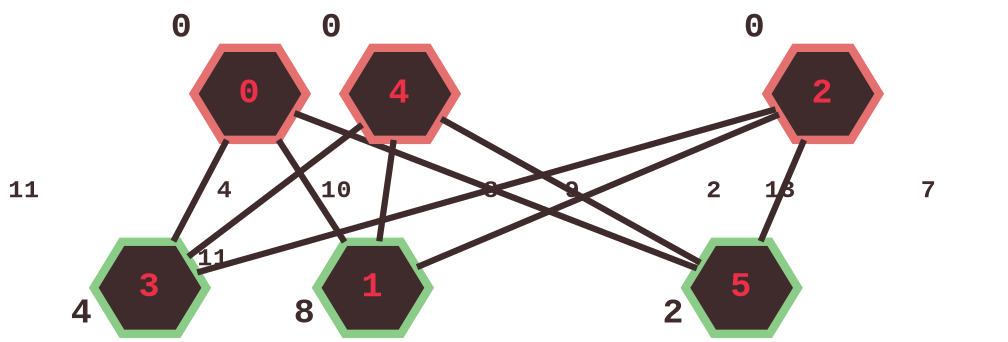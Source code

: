 graph D {
        
graph [bgcolor=transparent];
node [style=filled shape=hexagon fillcolor="#3f2b2c" color="#aca287"
      fontcolor="#ec3047" fontsize=17 penwidth=4 fontname="Courier New Bold"]
edge [fontsize=12 fontcolor="#3f2b2c" fontname="Courier New Bold" penwidth=3
      color="#3f2b2c"]
splines=false

0 [pos="0,0" color="#e47070" xlabel=<<font color="#3f2b2c">0</font>>
   xlp="45,0"]
1 [pos="0,-300" color="#8bcd88" xlabel=<<font color="#3f2b2c">8</font>>
   xlp="45,-300"]
2 [pos="200,0" color="#e47070" xlabel=<<font color="#3f2b2c">0</font>>
   xlp="245,0"]
3 [pos="200,-300" color="#8bcd88" xlabel=<<font color="#3f2b2c">4</font>>
   xlp="245,-300"]
4 [pos="400,0" color="#e47070" xlabel=<<font color="#3f2b2c">0</font>>
   xlp="445,0"]
5 [pos="400,-300" color="#8bcd88" xlabel=<<font color="#3f2b2c">2</font>>
   xlp="445,-300"]

0 -- 1 [label="10 "]
0 -- 3 [label="11    "]
0 -- 5 [label="9      "]

2 -- 1 [label="13    "]
2 -- 3 [headlabel="11"]
2 -- 5 [label="7    "]

4 -- 1 [label="      8"]
4 -- 3 [label="4    "]
4 -- 5 [label="2 "]
}
